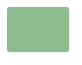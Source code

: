 @startuml

skinparam ClassBackgroundColor #DarkSeaGreen
skinparam ClassFontColor #DarkSeaGreen
skinparam ClassBorderColor #DarkSeaGreen

skinparam ClassStereotypeFontSize 0
skinparam CircledCharacterFontSize 0
skinparam CircledCharacterRadius 0
skinparam ClassBorderThickness 0
skinparam Shadowing false

class Dummy

@enduml